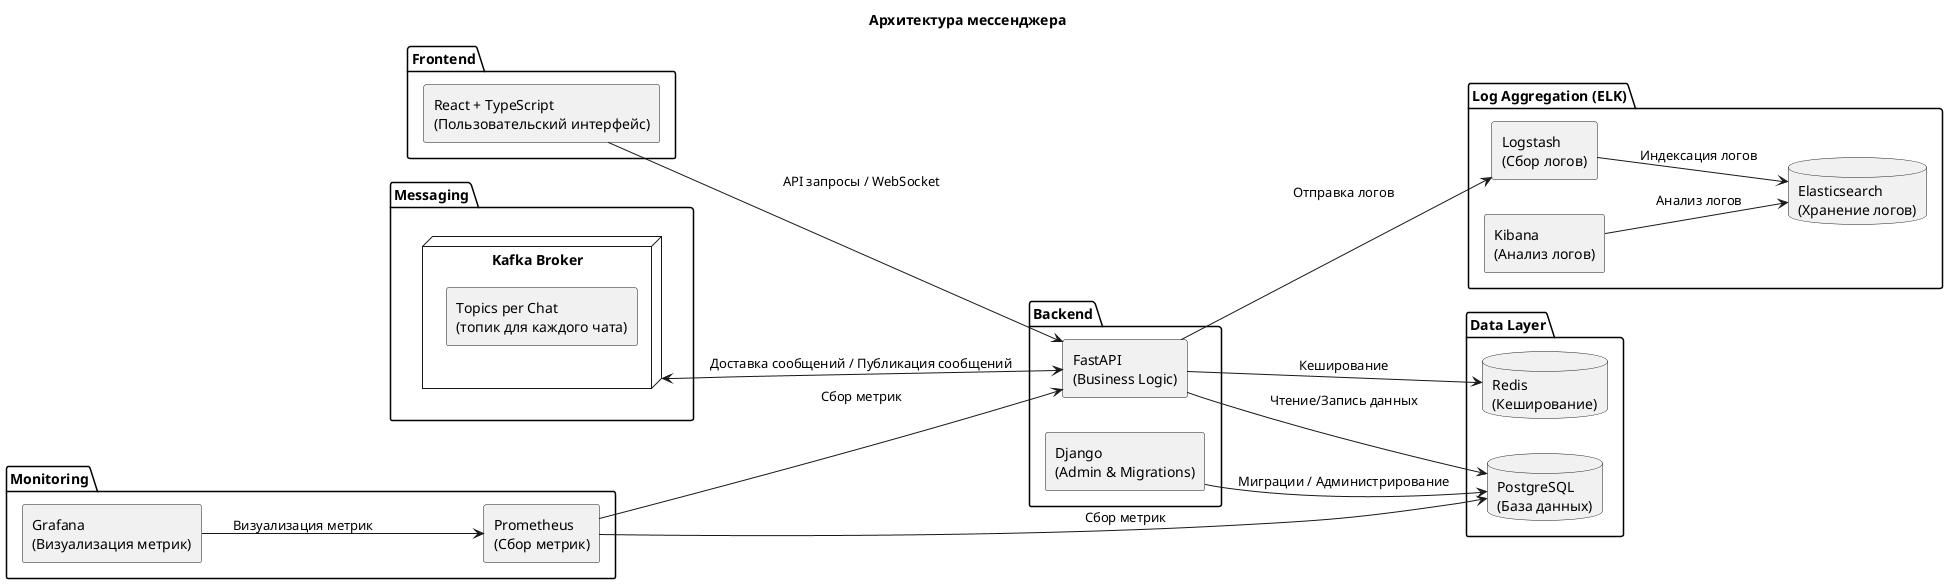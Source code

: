 @startuml
skinparam componentStyle rectangle
title Архитектура мессенджера

left to right direction

package "Frontend" {
  [React + TypeScript\n(Пользовательский интерфейс)] as ReactTS
}

package "Backend" {
  [Django\n(Admin & Migrations)] as Django
  [FastAPI\n(Business Logic)] as FastAPI
}

package "Data Layer" {
  database "PostgreSQL\n(База данных)" as PostgreSQL
  database "Redis\n(Кеширование)" as Redis
}

package "Messaging" {
  node "Kafka Broker" as Kafka {
    [Topics per Chat\n(топик для каждого чата)] as KafkaTopics
  }
}

package "Monitoring" {
  [Prometheus\n(Сбор метрик)] as Prometheus
  [Grafana\n(Визуализация метрик)] as Grafana
}

package "Log Aggregation (ELK)" {
  [Logstash\n(Сбор логов)] as Logstash
  database "Elasticsearch\n(Хранение логов)" as Elasticsearch
  [Kibana\n(Анализ логов)] as Kibana
}

ReactTS --> FastAPI : API запросы / WebSocket

FastAPI --> PostgreSQL : Чтение/Запись данных
FastAPI --> Redis : Кеширование

Kafka <--> FastAPI : Доставка сообщений / Публикация сообщений


Django --> PostgreSQL : Миграции / Администрирование

Prometheus --> FastAPI : Сбор метрик
Prometheus --> PostgreSQL : Сбор метрик
Grafana --> Prometheus : Визуализация метрик

FastAPI --> Logstash : Отправка логов
Logstash --> Elasticsearch : Индексация логов
Kibana --> Elasticsearch : Анализ логов

@enduml
